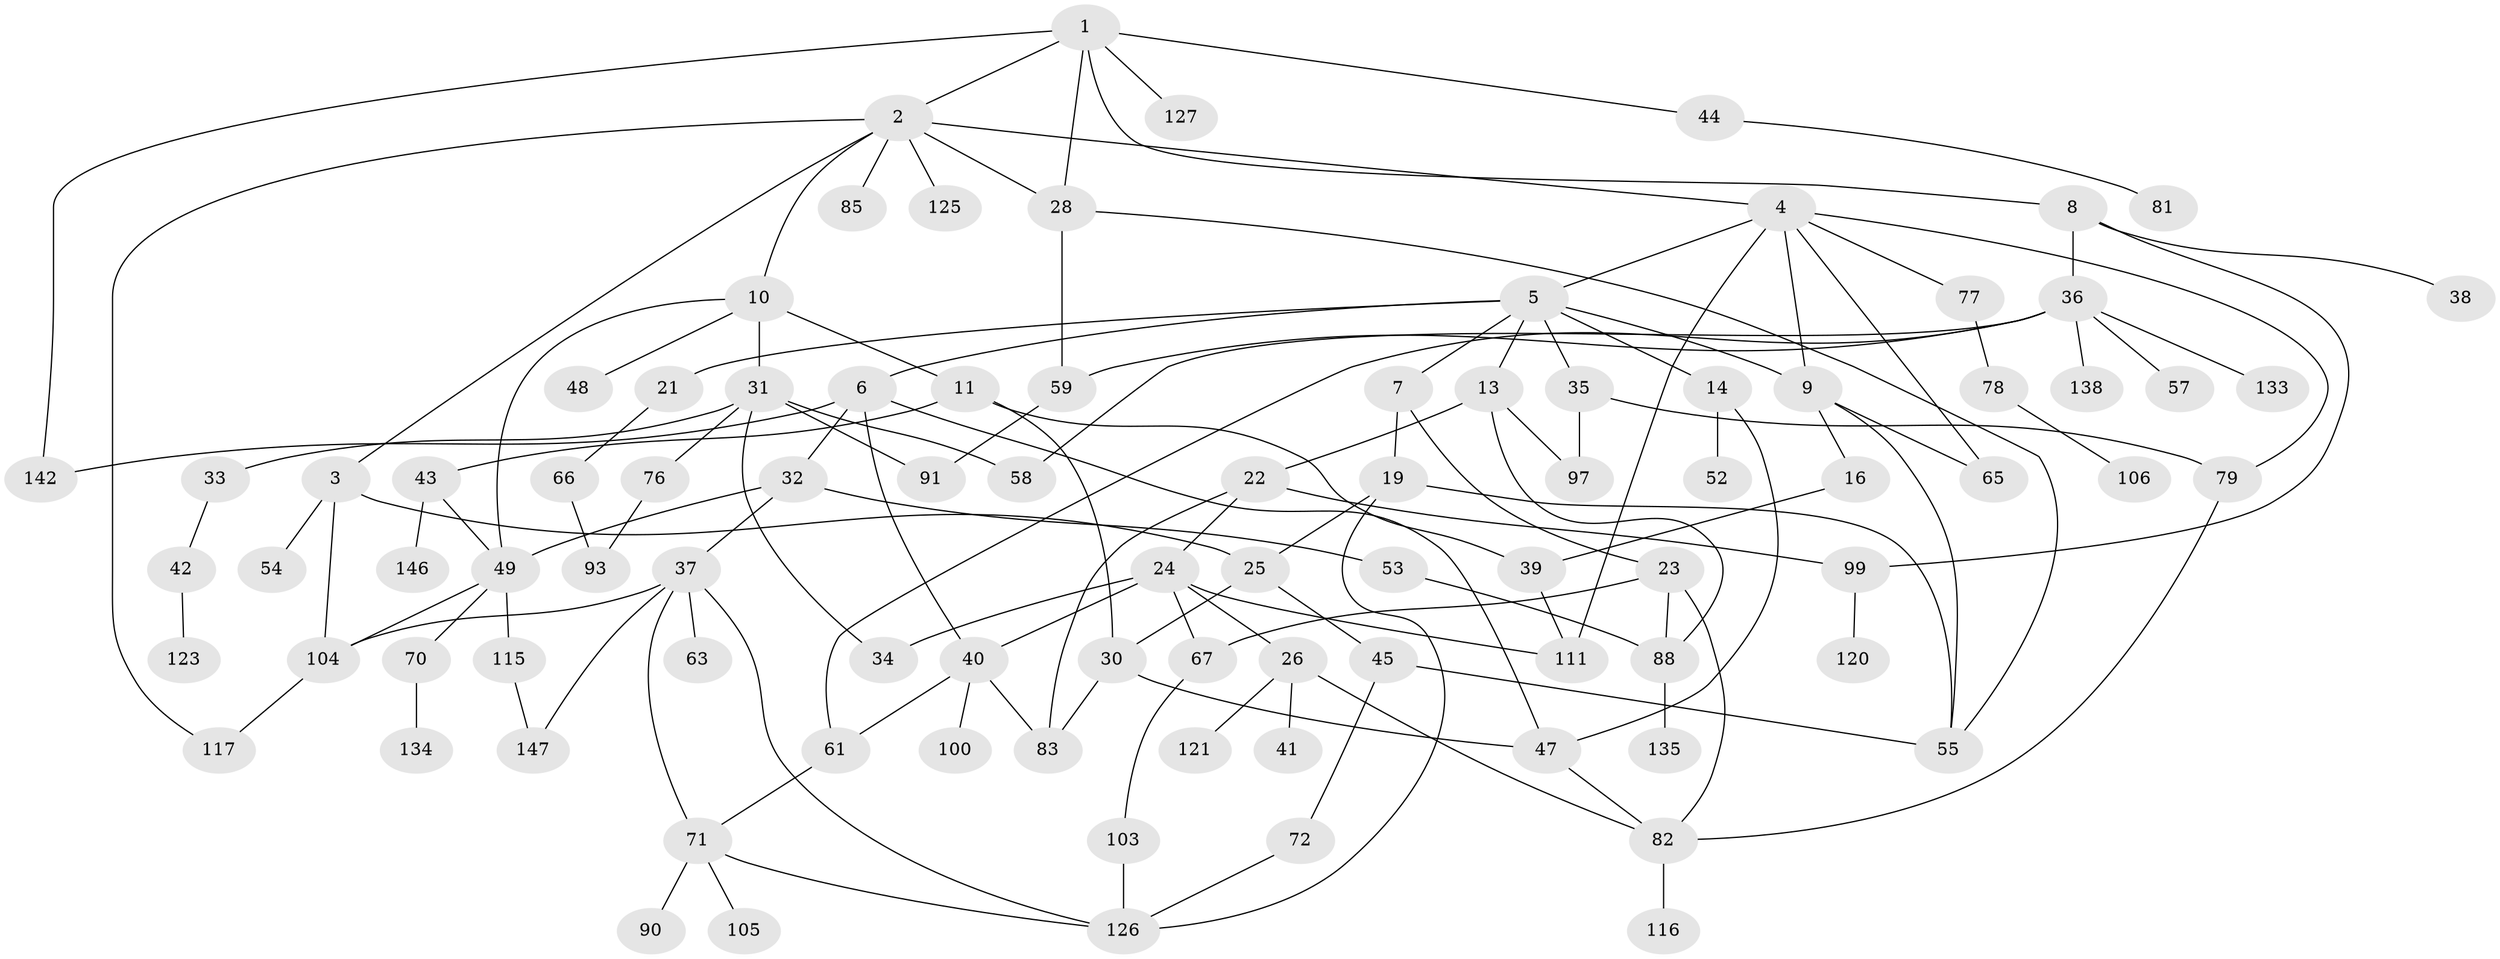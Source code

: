 // original degree distribution, {6: 0.047619047619047616, 5: 0.047619047619047616, 8: 0.006802721088435374, 4: 0.07482993197278912, 3: 0.24489795918367346, 2: 0.3401360544217687, 7: 0.006802721088435374, 1: 0.23129251700680273}
// Generated by graph-tools (version 1.1) at 2025/41/03/06/25 10:41:25]
// undirected, 92 vertices, 134 edges
graph export_dot {
graph [start="1"]
  node [color=gray90,style=filled];
  1 [super="+141"];
  2 [super="+18"];
  3 [super="+89"];
  4 [super="+46"];
  5 [super="+29"];
  6 [super="+73"];
  7;
  8 [super="+15"];
  9 [super="+17"];
  10 [super="+64"];
  11 [super="+12"];
  13 [super="+20"];
  14;
  16 [super="+145"];
  19 [super="+96"];
  21;
  22 [super="+80"];
  23 [super="+51"];
  24 [super="+27"];
  25 [super="+114"];
  26;
  28 [super="+94"];
  30 [super="+95"];
  31 [super="+56"];
  32 [super="+124"];
  33;
  34 [super="+92"];
  35 [super="+50"];
  36 [super="+108"];
  37 [super="+143"];
  38;
  39;
  40 [super="+69"];
  41;
  42;
  43 [super="+84"];
  44;
  45 [super="+60"];
  47 [super="+137"];
  48 [super="+122"];
  49 [super="+110"];
  52;
  53 [super="+62"];
  54;
  55 [super="+144"];
  57;
  58;
  59 [super="+74"];
  61;
  63;
  65 [super="+75"];
  66 [super="+87"];
  67 [super="+68"];
  70 [super="+131"];
  71 [super="+102"];
  72 [super="+107"];
  76;
  77;
  78;
  79;
  81;
  82 [super="+98"];
  83 [super="+112"];
  85 [super="+86"];
  88 [super="+101"];
  90 [super="+129"];
  91;
  93 [super="+109"];
  97 [super="+136"];
  99 [super="+119"];
  100;
  103;
  104 [super="+128"];
  105 [super="+113"];
  106;
  111 [super="+118"];
  115;
  116;
  117;
  120;
  121;
  123;
  125 [super="+130"];
  126 [super="+132"];
  127;
  133;
  134 [super="+139"];
  135;
  138 [super="+140"];
  142;
  146;
  147;
  1 -- 2;
  1 -- 8;
  1 -- 44;
  1 -- 127;
  1 -- 142;
  1 -- 28;
  2 -- 3;
  2 -- 4;
  2 -- 10;
  2 -- 85;
  2 -- 117;
  2 -- 28;
  2 -- 125;
  3 -- 25;
  3 -- 54;
  3 -- 104;
  4 -- 5;
  4 -- 77;
  4 -- 79;
  4 -- 9;
  4 -- 111;
  4 -- 65;
  5 -- 6;
  5 -- 7;
  5 -- 9;
  5 -- 13;
  5 -- 14;
  5 -- 21;
  5 -- 35;
  6 -- 32;
  6 -- 47;
  6 -- 142;
  6 -- 40;
  7 -- 19;
  7 -- 23;
  8 -- 36;
  8 -- 99;
  8 -- 38;
  9 -- 16;
  9 -- 55;
  9 -- 65;
  10 -- 11;
  10 -- 31;
  10 -- 48;
  10 -- 49;
  11 -- 30;
  11 -- 43;
  11 -- 39;
  13 -- 22;
  13 -- 88;
  13 -- 97;
  14 -- 52;
  14 -- 47;
  16 -- 39;
  19 -- 55;
  19 -- 126;
  19 -- 25;
  21 -- 66;
  22 -- 24;
  22 -- 83;
  22 -- 99;
  23 -- 82;
  23 -- 67;
  23 -- 88;
  24 -- 26;
  24 -- 34;
  24 -- 40;
  24 -- 111;
  24 -- 67;
  25 -- 45;
  25 -- 30;
  26 -- 41;
  26 -- 82;
  26 -- 121;
  28 -- 59;
  28 -- 55;
  30 -- 83;
  30 -- 47;
  31 -- 33;
  31 -- 58;
  31 -- 76;
  31 -- 91;
  31 -- 34;
  32 -- 37;
  32 -- 53;
  32 -- 49;
  33 -- 42;
  35 -- 79;
  35 -- 97;
  36 -- 57;
  36 -- 59;
  36 -- 138;
  36 -- 58;
  36 -- 61;
  36 -- 133;
  37 -- 63;
  37 -- 147;
  37 -- 71;
  37 -- 104;
  37 -- 126;
  39 -- 111;
  40 -- 61;
  40 -- 100;
  40 -- 83;
  42 -- 123;
  43 -- 49;
  43 -- 146;
  44 -- 81;
  45 -- 72;
  45 -- 55;
  47 -- 82;
  49 -- 70;
  49 -- 104;
  49 -- 115;
  53 -- 88;
  59 -- 91;
  61 -- 71;
  66 -- 93;
  67 -- 103;
  70 -- 134;
  71 -- 90;
  71 -- 105;
  71 -- 126;
  72 -- 126;
  76 -- 93;
  77 -- 78;
  78 -- 106;
  79 -- 82;
  82 -- 116;
  88 -- 135;
  99 -- 120;
  103 -- 126;
  104 -- 117;
  115 -- 147;
}
